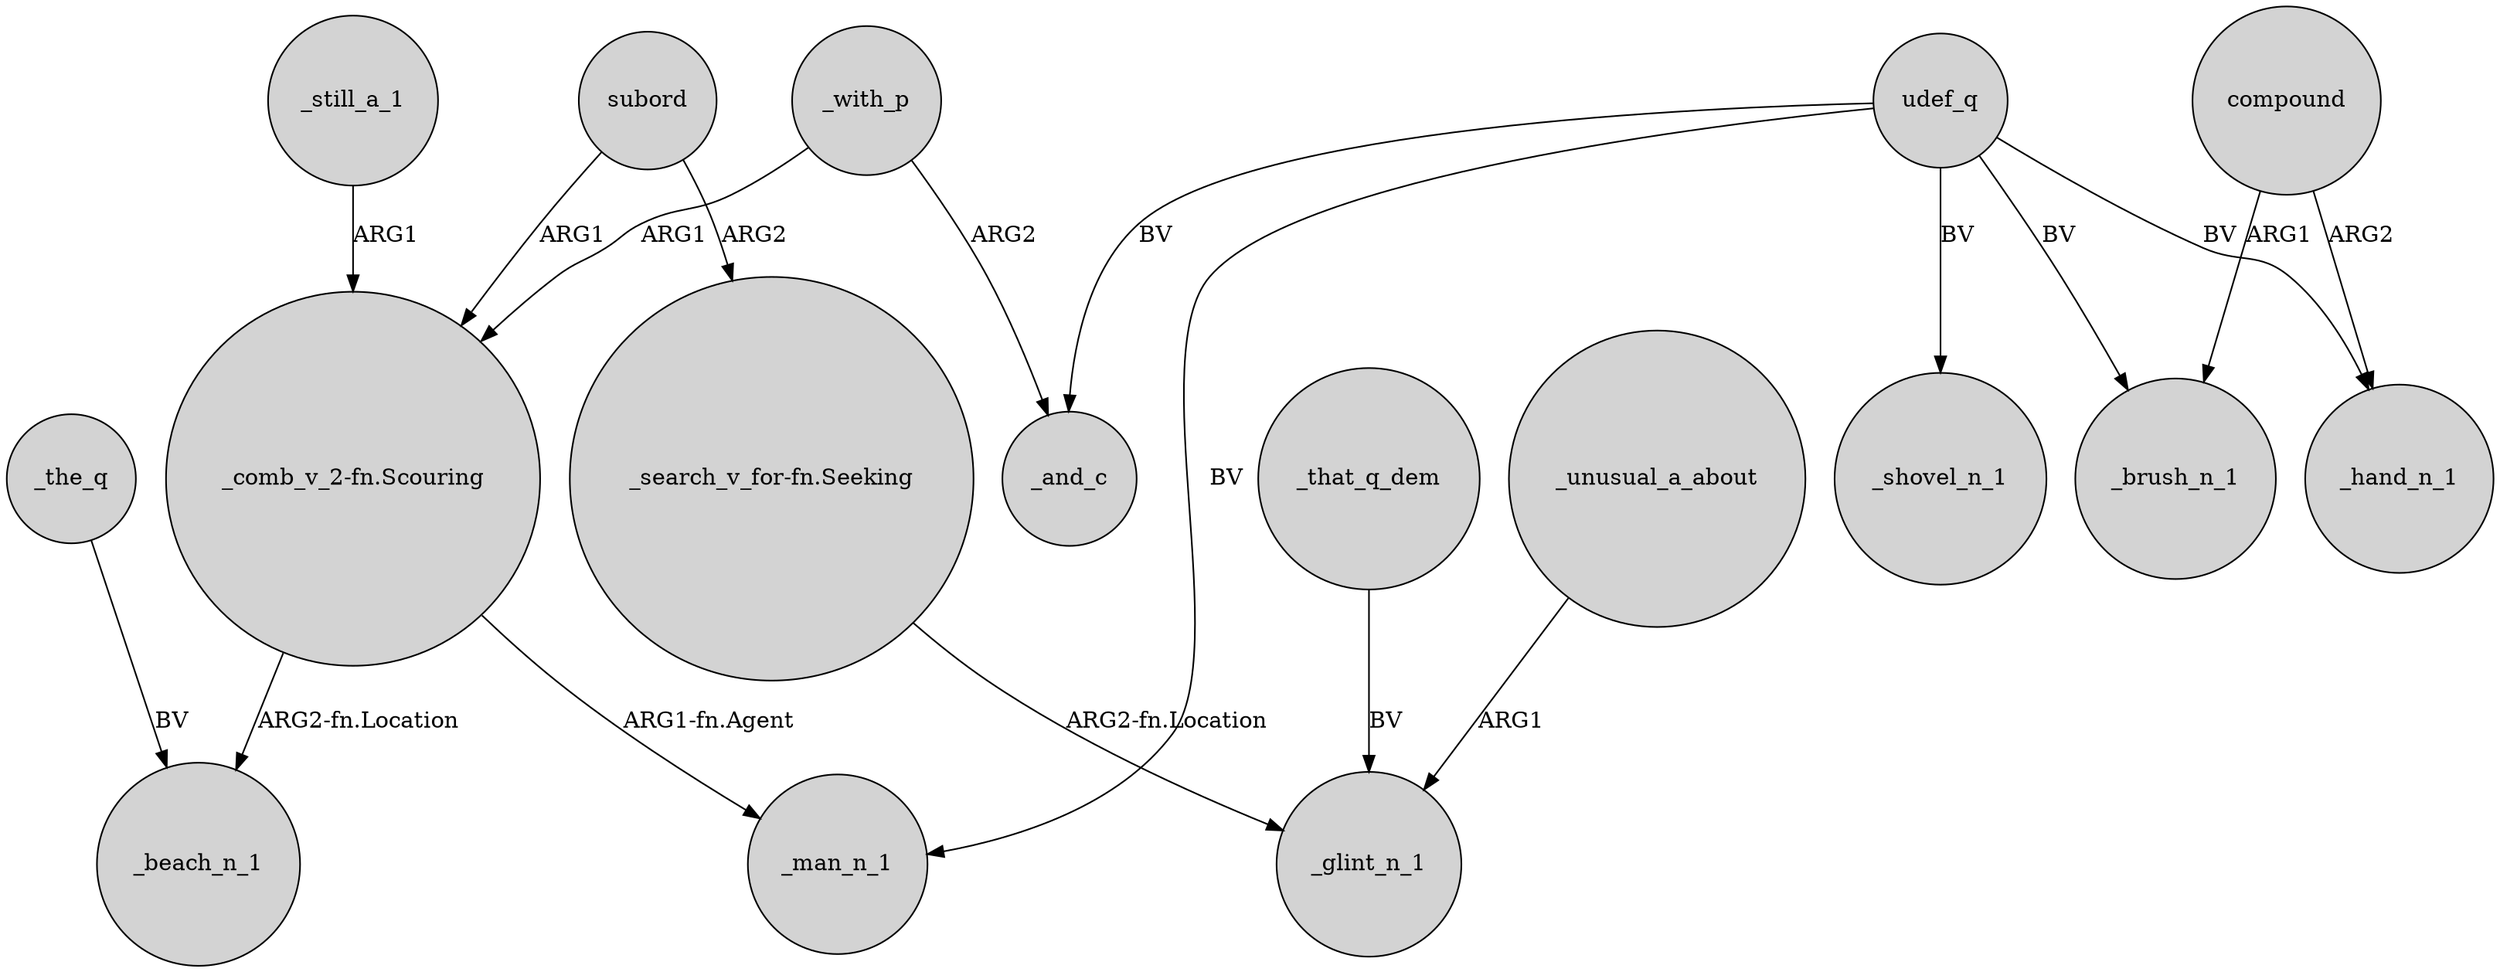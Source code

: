 digraph {
	node [shape=circle style=filled]
	"_comb_v_2-fn.Scouring" -> _beach_n_1 [label="ARG2-fn.Location"]
	_with_p -> _and_c [label=ARG2]
	udef_q -> _man_n_1 [label=BV]
	_still_a_1 -> "_comb_v_2-fn.Scouring" [label=ARG1]
	udef_q -> _shovel_n_1 [label=BV]
	udef_q -> _brush_n_1 [label=BV]
	subord -> "_comb_v_2-fn.Scouring" [label=ARG1]
	_that_q_dem -> _glint_n_1 [label=BV]
	udef_q -> _hand_n_1 [label=BV]
	"_search_v_for-fn.Seeking" -> _glint_n_1 [label="ARG2-fn.Location"]
	_unusual_a_about -> _glint_n_1 [label=ARG1]
	_with_p -> "_comb_v_2-fn.Scouring" [label=ARG1]
	udef_q -> _and_c [label=BV]
	compound -> _hand_n_1 [label=ARG2]
	subord -> "_search_v_for-fn.Seeking" [label=ARG2]
	compound -> _brush_n_1 [label=ARG1]
	_the_q -> _beach_n_1 [label=BV]
	"_comb_v_2-fn.Scouring" -> _man_n_1 [label="ARG1-fn.Agent"]
}
